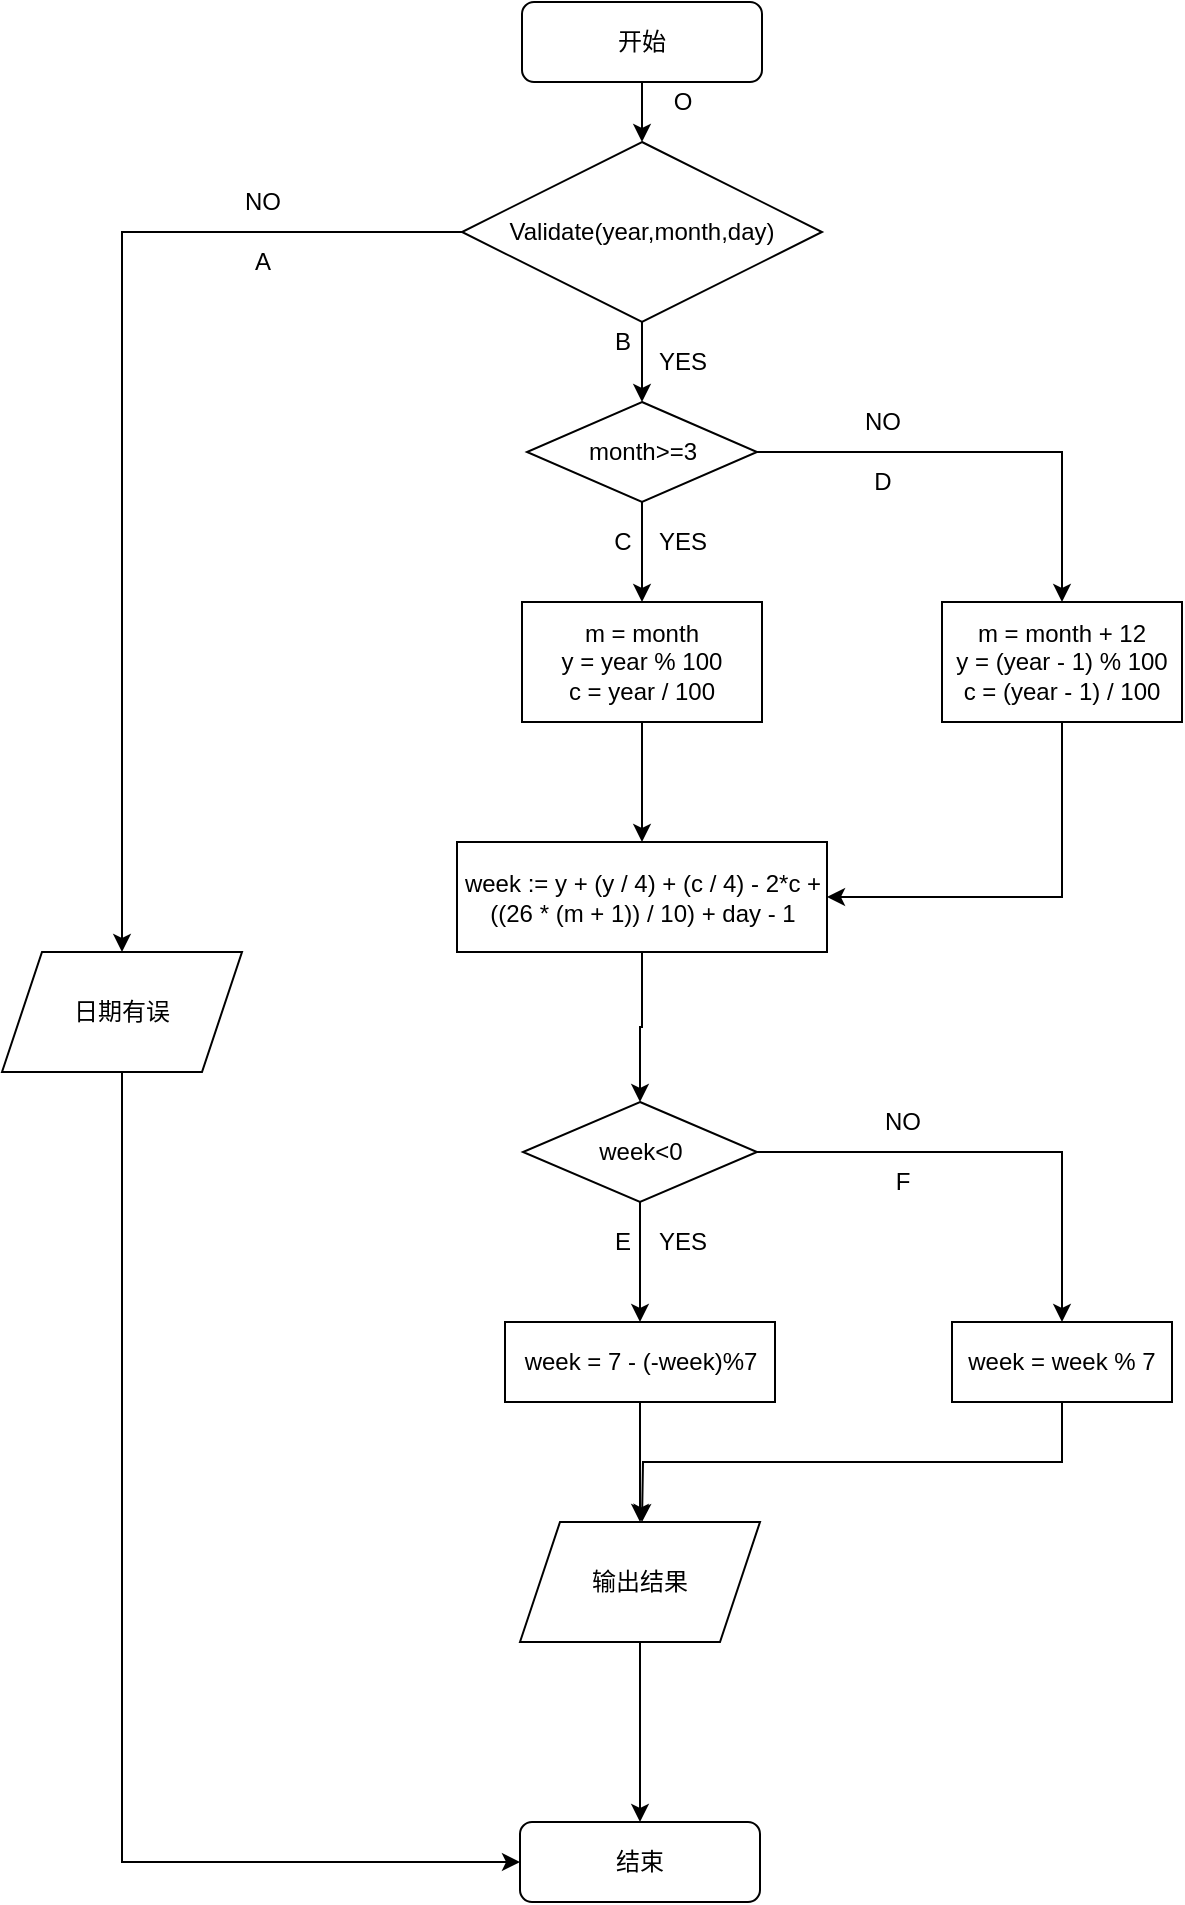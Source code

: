 <mxfile version="15.2.9" type="github">
  <diagram id="C5RBs43oDa-KdzZeNtuy" name="Page-1">
    <mxGraphModel dx="1747" dy="567" grid="1" gridSize="10" guides="1" tooltips="1" connect="1" arrows="1" fold="1" page="1" pageScale="1" pageWidth="827" pageHeight="1169" math="0" shadow="0">
      <root>
        <mxCell id="WIyWlLk6GJQsqaUBKTNV-0" />
        <mxCell id="WIyWlLk6GJQsqaUBKTNV-1" parent="WIyWlLk6GJQsqaUBKTNV-0" />
        <mxCell id="ESs07MtLAQigelzqgCKP-7" style="edgeStyle=orthogonalEdgeStyle;rounded=0;orthogonalLoop=1;jettySize=auto;html=1;exitX=0.5;exitY=1;exitDx=0;exitDy=0;entryX=0.5;entryY=0;entryDx=0;entryDy=0;" edge="1" parent="WIyWlLk6GJQsqaUBKTNV-1" source="WIyWlLk6GJQsqaUBKTNV-3" target="ESs07MtLAQigelzqgCKP-2">
          <mxGeometry relative="1" as="geometry" />
        </mxCell>
        <mxCell id="WIyWlLk6GJQsqaUBKTNV-3" value="开始" style="rounded=1;whiteSpace=wrap;html=1;fontSize=12;glass=0;strokeWidth=1;shadow=0;" parent="WIyWlLk6GJQsqaUBKTNV-1" vertex="1">
          <mxGeometry x="160" y="80" width="120" height="40" as="geometry" />
        </mxCell>
        <mxCell id="ESs07MtLAQigelzqgCKP-30" style="edgeStyle=orthogonalEdgeStyle;rounded=0;orthogonalLoop=1;jettySize=auto;html=1;exitX=0.5;exitY=1;exitDx=0;exitDy=0;entryX=0.5;entryY=0;entryDx=0;entryDy=0;" edge="1" parent="WIyWlLk6GJQsqaUBKTNV-1" source="ESs07MtLAQigelzqgCKP-2" target="ESs07MtLAQigelzqgCKP-27">
          <mxGeometry relative="1" as="geometry" />
        </mxCell>
        <mxCell id="ESs07MtLAQigelzqgCKP-40" style="edgeStyle=orthogonalEdgeStyle;rounded=0;orthogonalLoop=1;jettySize=auto;html=1;exitX=0;exitY=0.5;exitDx=0;exitDy=0;entryX=0.5;entryY=0;entryDx=0;entryDy=0;" edge="1" parent="WIyWlLk6GJQsqaUBKTNV-1" source="ESs07MtLAQigelzqgCKP-2" target="ESs07MtLAQigelzqgCKP-10">
          <mxGeometry relative="1" as="geometry" />
        </mxCell>
        <mxCell id="ESs07MtLAQigelzqgCKP-2" value="Validate(year,month,day)" style="rhombus;whiteSpace=wrap;html=1;" vertex="1" parent="WIyWlLk6GJQsqaUBKTNV-1">
          <mxGeometry x="130" y="150" width="180" height="90" as="geometry" />
        </mxCell>
        <mxCell id="ESs07MtLAQigelzqgCKP-9" value="结束" style="rounded=1;whiteSpace=wrap;html=1;fontSize=12;glass=0;strokeWidth=1;shadow=0;" vertex="1" parent="WIyWlLk6GJQsqaUBKTNV-1">
          <mxGeometry x="159" y="990" width="120" height="40" as="geometry" />
        </mxCell>
        <mxCell id="ESs07MtLAQigelzqgCKP-47" style="edgeStyle=orthogonalEdgeStyle;rounded=0;orthogonalLoop=1;jettySize=auto;html=1;exitX=0.5;exitY=1;exitDx=0;exitDy=0;entryX=0;entryY=0.5;entryDx=0;entryDy=0;" edge="1" parent="WIyWlLk6GJQsqaUBKTNV-1" source="ESs07MtLAQigelzqgCKP-10" target="ESs07MtLAQigelzqgCKP-9">
          <mxGeometry relative="1" as="geometry" />
        </mxCell>
        <mxCell id="ESs07MtLAQigelzqgCKP-10" value="日期有误" style="shape=parallelogram;perimeter=parallelogramPerimeter;whiteSpace=wrap;html=1;fixedSize=1;" vertex="1" parent="WIyWlLk6GJQsqaUBKTNV-1">
          <mxGeometry x="-100" y="555" width="120" height="60" as="geometry" />
        </mxCell>
        <mxCell id="ESs07MtLAQigelzqgCKP-31" style="edgeStyle=orthogonalEdgeStyle;rounded=0;orthogonalLoop=1;jettySize=auto;html=1;exitX=0.5;exitY=1;exitDx=0;exitDy=0;entryX=0.5;entryY=0;entryDx=0;entryDy=0;" edge="1" parent="WIyWlLk6GJQsqaUBKTNV-1" source="ESs07MtLAQigelzqgCKP-27" target="ESs07MtLAQigelzqgCKP-28">
          <mxGeometry relative="1" as="geometry" />
        </mxCell>
        <mxCell id="ESs07MtLAQigelzqgCKP-32" style="edgeStyle=orthogonalEdgeStyle;rounded=0;orthogonalLoop=1;jettySize=auto;html=1;exitX=1;exitY=0.5;exitDx=0;exitDy=0;" edge="1" parent="WIyWlLk6GJQsqaUBKTNV-1" source="ESs07MtLAQigelzqgCKP-27" target="ESs07MtLAQigelzqgCKP-29">
          <mxGeometry relative="1" as="geometry" />
        </mxCell>
        <mxCell id="ESs07MtLAQigelzqgCKP-27" value="month&amp;gt;=3" style="rhombus;whiteSpace=wrap;html=1;" vertex="1" parent="WIyWlLk6GJQsqaUBKTNV-1">
          <mxGeometry x="162.5" y="280" width="115" height="50" as="geometry" />
        </mxCell>
        <mxCell id="ESs07MtLAQigelzqgCKP-34" style="edgeStyle=orthogonalEdgeStyle;rounded=0;orthogonalLoop=1;jettySize=auto;html=1;exitX=0.5;exitY=1;exitDx=0;exitDy=0;entryX=0.5;entryY=0;entryDx=0;entryDy=0;" edge="1" parent="WIyWlLk6GJQsqaUBKTNV-1" source="ESs07MtLAQigelzqgCKP-28" target="ESs07MtLAQigelzqgCKP-33">
          <mxGeometry relative="1" as="geometry" />
        </mxCell>
        <mxCell id="ESs07MtLAQigelzqgCKP-28" value="m = month &lt;br&gt;y = year % 100 &lt;br&gt;c = year / 100" style="rounded=0;whiteSpace=wrap;html=1;" vertex="1" parent="WIyWlLk6GJQsqaUBKTNV-1">
          <mxGeometry x="160" y="380" width="120" height="60" as="geometry" />
        </mxCell>
        <mxCell id="ESs07MtLAQigelzqgCKP-35" style="edgeStyle=orthogonalEdgeStyle;rounded=0;orthogonalLoop=1;jettySize=auto;html=1;exitX=0.5;exitY=1;exitDx=0;exitDy=0;entryX=1;entryY=0.5;entryDx=0;entryDy=0;" edge="1" parent="WIyWlLk6GJQsqaUBKTNV-1" source="ESs07MtLAQigelzqgCKP-29" target="ESs07MtLAQigelzqgCKP-33">
          <mxGeometry relative="1" as="geometry" />
        </mxCell>
        <mxCell id="ESs07MtLAQigelzqgCKP-29" value="m = month + 12 &lt;br&gt;y = (year - 1) % 100 &lt;br&gt;c = (year - 1) / 100" style="rounded=0;whiteSpace=wrap;html=1;" vertex="1" parent="WIyWlLk6GJQsqaUBKTNV-1">
          <mxGeometry x="370" y="380" width="120" height="60" as="geometry" />
        </mxCell>
        <mxCell id="ESs07MtLAQigelzqgCKP-41" style="edgeStyle=orthogonalEdgeStyle;rounded=0;orthogonalLoop=1;jettySize=auto;html=1;exitX=0.5;exitY=1;exitDx=0;exitDy=0;entryX=0.5;entryY=0;entryDx=0;entryDy=0;" edge="1" parent="WIyWlLk6GJQsqaUBKTNV-1" source="ESs07MtLAQigelzqgCKP-33" target="ESs07MtLAQigelzqgCKP-36">
          <mxGeometry relative="1" as="geometry" />
        </mxCell>
        <mxCell id="ESs07MtLAQigelzqgCKP-33" value="week := y + (y / 4) + (c / 4) - 2*c + ((26 * (m + 1)) / 10) + day - 1" style="rounded=0;whiteSpace=wrap;html=1;" vertex="1" parent="WIyWlLk6GJQsqaUBKTNV-1">
          <mxGeometry x="127.5" y="500" width="185" height="55" as="geometry" />
        </mxCell>
        <mxCell id="ESs07MtLAQigelzqgCKP-42" style="edgeStyle=orthogonalEdgeStyle;rounded=0;orthogonalLoop=1;jettySize=auto;html=1;exitX=0.5;exitY=1;exitDx=0;exitDy=0;entryX=0.5;entryY=0;entryDx=0;entryDy=0;" edge="1" parent="WIyWlLk6GJQsqaUBKTNV-1" source="ESs07MtLAQigelzqgCKP-36" target="ESs07MtLAQigelzqgCKP-37">
          <mxGeometry relative="1" as="geometry" />
        </mxCell>
        <mxCell id="ESs07MtLAQigelzqgCKP-43" style="edgeStyle=orthogonalEdgeStyle;rounded=0;orthogonalLoop=1;jettySize=auto;html=1;exitX=1;exitY=0.5;exitDx=0;exitDy=0;entryX=0.5;entryY=0;entryDx=0;entryDy=0;" edge="1" parent="WIyWlLk6GJQsqaUBKTNV-1" source="ESs07MtLAQigelzqgCKP-36" target="ESs07MtLAQigelzqgCKP-39">
          <mxGeometry relative="1" as="geometry" />
        </mxCell>
        <mxCell id="ESs07MtLAQigelzqgCKP-36" value="week&amp;lt;0" style="rhombus;whiteSpace=wrap;html=1;" vertex="1" parent="WIyWlLk6GJQsqaUBKTNV-1">
          <mxGeometry x="160.5" y="630" width="117" height="50" as="geometry" />
        </mxCell>
        <mxCell id="ESs07MtLAQigelzqgCKP-44" style="edgeStyle=orthogonalEdgeStyle;rounded=0;orthogonalLoop=1;jettySize=auto;html=1;exitX=0.5;exitY=1;exitDx=0;exitDy=0;entryX=0.5;entryY=0;entryDx=0;entryDy=0;" edge="1" parent="WIyWlLk6GJQsqaUBKTNV-1" source="ESs07MtLAQigelzqgCKP-37" target="ESs07MtLAQigelzqgCKP-38">
          <mxGeometry relative="1" as="geometry" />
        </mxCell>
        <mxCell id="ESs07MtLAQigelzqgCKP-37" value="week = 7 - (-week)%7" style="rounded=0;whiteSpace=wrap;html=1;" vertex="1" parent="WIyWlLk6GJQsqaUBKTNV-1">
          <mxGeometry x="151.5" y="740" width="135" height="40" as="geometry" />
        </mxCell>
        <mxCell id="ESs07MtLAQigelzqgCKP-46" style="edgeStyle=orthogonalEdgeStyle;rounded=0;orthogonalLoop=1;jettySize=auto;html=1;exitX=0.5;exitY=1;exitDx=0;exitDy=0;entryX=0.5;entryY=0;entryDx=0;entryDy=0;" edge="1" parent="WIyWlLk6GJQsqaUBKTNV-1" source="ESs07MtLAQigelzqgCKP-38" target="ESs07MtLAQigelzqgCKP-9">
          <mxGeometry relative="1" as="geometry" />
        </mxCell>
        <mxCell id="ESs07MtLAQigelzqgCKP-38" value="输出结果" style="shape=parallelogram;perimeter=parallelogramPerimeter;whiteSpace=wrap;html=1;fixedSize=1;" vertex="1" parent="WIyWlLk6GJQsqaUBKTNV-1">
          <mxGeometry x="159" y="840" width="120" height="60" as="geometry" />
        </mxCell>
        <mxCell id="ESs07MtLAQigelzqgCKP-45" style="edgeStyle=orthogonalEdgeStyle;rounded=0;orthogonalLoop=1;jettySize=auto;html=1;exitX=0.5;exitY=1;exitDx=0;exitDy=0;" edge="1" parent="WIyWlLk6GJQsqaUBKTNV-1" source="ESs07MtLAQigelzqgCKP-39">
          <mxGeometry relative="1" as="geometry">
            <mxPoint x="220" y="840" as="targetPoint" />
          </mxGeometry>
        </mxCell>
        <mxCell id="ESs07MtLAQigelzqgCKP-39" value="week = week % 7" style="rounded=0;whiteSpace=wrap;html=1;" vertex="1" parent="WIyWlLk6GJQsqaUBKTNV-1">
          <mxGeometry x="375" y="740" width="110" height="40" as="geometry" />
        </mxCell>
        <mxCell id="ESs07MtLAQigelzqgCKP-48" value="O" style="text;html=1;align=center;verticalAlign=middle;resizable=0;points=[];autosize=1;strokeColor=none;fillColor=none;" vertex="1" parent="WIyWlLk6GJQsqaUBKTNV-1">
          <mxGeometry x="225" y="120" width="30" height="20" as="geometry" />
        </mxCell>
        <mxCell id="ESs07MtLAQigelzqgCKP-49" value="YES" style="text;html=1;align=center;verticalAlign=middle;resizable=0;points=[];autosize=1;strokeColor=none;fillColor=none;" vertex="1" parent="WIyWlLk6GJQsqaUBKTNV-1">
          <mxGeometry x="220" y="250" width="40" height="20" as="geometry" />
        </mxCell>
        <mxCell id="ESs07MtLAQigelzqgCKP-50" value="NO" style="text;html=1;align=center;verticalAlign=middle;resizable=0;points=[];autosize=1;strokeColor=none;fillColor=none;" vertex="1" parent="WIyWlLk6GJQsqaUBKTNV-1">
          <mxGeometry x="15" y="170" width="30" height="20" as="geometry" />
        </mxCell>
        <mxCell id="ESs07MtLAQigelzqgCKP-51" value="A" style="text;html=1;align=center;verticalAlign=middle;resizable=0;points=[];autosize=1;strokeColor=none;fillColor=none;" vertex="1" parent="WIyWlLk6GJQsqaUBKTNV-1">
          <mxGeometry x="20" y="200" width="20" height="20" as="geometry" />
        </mxCell>
        <mxCell id="ESs07MtLAQigelzqgCKP-52" value="B" style="text;html=1;align=center;verticalAlign=middle;resizable=0;points=[];autosize=1;strokeColor=none;fillColor=none;" vertex="1" parent="WIyWlLk6GJQsqaUBKTNV-1">
          <mxGeometry x="200" y="240" width="20" height="20" as="geometry" />
        </mxCell>
        <mxCell id="ESs07MtLAQigelzqgCKP-53" value="YES" style="text;html=1;align=center;verticalAlign=middle;resizable=0;points=[];autosize=1;strokeColor=none;fillColor=none;" vertex="1" parent="WIyWlLk6GJQsqaUBKTNV-1">
          <mxGeometry x="220" y="340" width="40" height="20" as="geometry" />
        </mxCell>
        <mxCell id="ESs07MtLAQigelzqgCKP-54" value="C" style="text;html=1;align=center;verticalAlign=middle;resizable=0;points=[];autosize=1;strokeColor=none;fillColor=none;" vertex="1" parent="WIyWlLk6GJQsqaUBKTNV-1">
          <mxGeometry x="200" y="340" width="20" height="20" as="geometry" />
        </mxCell>
        <mxCell id="ESs07MtLAQigelzqgCKP-55" value="NO" style="text;html=1;align=center;verticalAlign=middle;resizable=0;points=[];autosize=1;strokeColor=none;fillColor=none;" vertex="1" parent="WIyWlLk6GJQsqaUBKTNV-1">
          <mxGeometry x="325" y="280" width="30" height="20" as="geometry" />
        </mxCell>
        <mxCell id="ESs07MtLAQigelzqgCKP-56" value="D" style="text;html=1;align=center;verticalAlign=middle;resizable=0;points=[];autosize=1;strokeColor=none;fillColor=none;" vertex="1" parent="WIyWlLk6GJQsqaUBKTNV-1">
          <mxGeometry x="330" y="310" width="20" height="20" as="geometry" />
        </mxCell>
        <mxCell id="ESs07MtLAQigelzqgCKP-59" value="YES" style="text;html=1;align=center;verticalAlign=middle;resizable=0;points=[];autosize=1;strokeColor=none;fillColor=none;" vertex="1" parent="WIyWlLk6GJQsqaUBKTNV-1">
          <mxGeometry x="220" y="690" width="40" height="20" as="geometry" />
        </mxCell>
        <mxCell id="ESs07MtLAQigelzqgCKP-60" value="E" style="text;html=1;align=center;verticalAlign=middle;resizable=0;points=[];autosize=1;strokeColor=none;fillColor=none;" vertex="1" parent="WIyWlLk6GJQsqaUBKTNV-1">
          <mxGeometry x="200" y="690" width="20" height="20" as="geometry" />
        </mxCell>
        <mxCell id="ESs07MtLAQigelzqgCKP-61" value="NO" style="text;html=1;align=center;verticalAlign=middle;resizable=0;points=[];autosize=1;strokeColor=none;fillColor=none;" vertex="1" parent="WIyWlLk6GJQsqaUBKTNV-1">
          <mxGeometry x="335" y="630" width="30" height="20" as="geometry" />
        </mxCell>
        <mxCell id="ESs07MtLAQigelzqgCKP-62" value="F" style="text;html=1;align=center;verticalAlign=middle;resizable=0;points=[];autosize=1;strokeColor=none;fillColor=none;" vertex="1" parent="WIyWlLk6GJQsqaUBKTNV-1">
          <mxGeometry x="340" y="660" width="20" height="20" as="geometry" />
        </mxCell>
      </root>
    </mxGraphModel>
  </diagram>
</mxfile>
